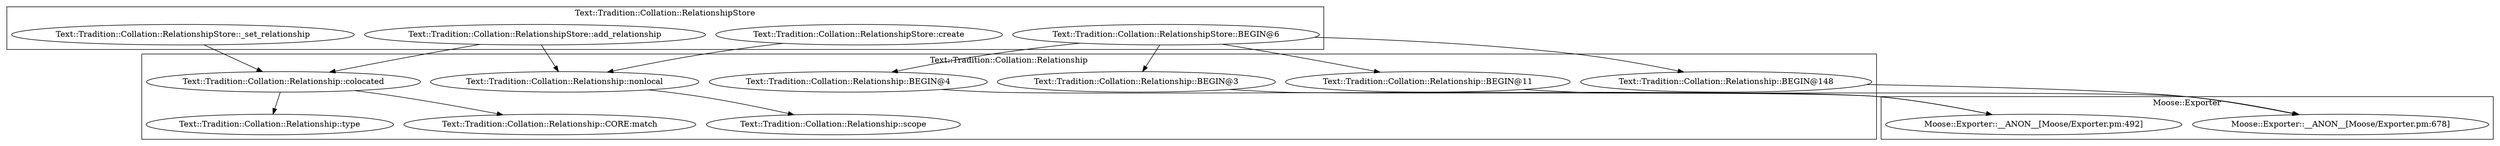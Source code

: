 digraph {
graph [overlap=false]
subgraph cluster_Text_Tradition_Collation_RelationshipStore {
	label="Text::Tradition::Collation::RelationshipStore";
	"Text::Tradition::Collation::RelationshipStore::BEGIN@6";
	"Text::Tradition::Collation::RelationshipStore::create";
	"Text::Tradition::Collation::RelationshipStore::_set_relationship";
	"Text::Tradition::Collation::RelationshipStore::add_relationship";
}
subgraph cluster_Moose_Exporter {
	label="Moose::Exporter";
	"Moose::Exporter::__ANON__[Moose/Exporter.pm:492]";
	"Moose::Exporter::__ANON__[Moose/Exporter.pm:678]";
}
subgraph cluster_Text_Tradition_Collation_Relationship {
	label="Text::Tradition::Collation::Relationship";
	"Text::Tradition::Collation::Relationship::nonlocal";
	"Text::Tradition::Collation::Relationship::BEGIN@4";
	"Text::Tradition::Collation::Relationship::type";
	"Text::Tradition::Collation::Relationship::scope";
	"Text::Tradition::Collation::Relationship::CORE:match";
	"Text::Tradition::Collation::Relationship::BEGIN@11";
	"Text::Tradition::Collation::Relationship::BEGIN@148";
	"Text::Tradition::Collation::Relationship::colocated";
	"Text::Tradition::Collation::Relationship::BEGIN@3";
}
"Text::Tradition::Collation::Relationship::nonlocal" -> "Text::Tradition::Collation::Relationship::scope";
"Text::Tradition::Collation::Relationship::colocated" -> "Text::Tradition::Collation::Relationship::type";
"Text::Tradition::Collation::RelationshipStore::BEGIN@6" -> "Text::Tradition::Collation::Relationship::BEGIN@11";
"Text::Tradition::Collation::RelationshipStore::BEGIN@6" -> "Text::Tradition::Collation::Relationship::BEGIN@148";
"Text::Tradition::Collation::Relationship::BEGIN@148" -> "Moose::Exporter::__ANON__[Moose/Exporter.pm:678]";
"Text::Tradition::Collation::Relationship::BEGIN@11" -> "Moose::Exporter::__ANON__[Moose/Exporter.pm:678]";
"Text::Tradition::Collation::Relationship::BEGIN@3" -> "Moose::Exporter::__ANON__[Moose/Exporter.pm:492]";
"Text::Tradition::Collation::Relationship::BEGIN@4" -> "Moose::Exporter::__ANON__[Moose/Exporter.pm:492]";
"Text::Tradition::Collation::RelationshipStore::BEGIN@6" -> "Text::Tradition::Collation::Relationship::BEGIN@4";
"Text::Tradition::Collation::Relationship::colocated" -> "Text::Tradition::Collation::Relationship::CORE:match";
"Text::Tradition::Collation::RelationshipStore::create" -> "Text::Tradition::Collation::Relationship::nonlocal";
"Text::Tradition::Collation::RelationshipStore::add_relationship" -> "Text::Tradition::Collation::Relationship::nonlocal";
"Text::Tradition::Collation::RelationshipStore::_set_relationship" -> "Text::Tradition::Collation::Relationship::colocated";
"Text::Tradition::Collation::RelationshipStore::add_relationship" -> "Text::Tradition::Collation::Relationship::colocated";
"Text::Tradition::Collation::RelationshipStore::BEGIN@6" -> "Text::Tradition::Collation::Relationship::BEGIN@3";
}
